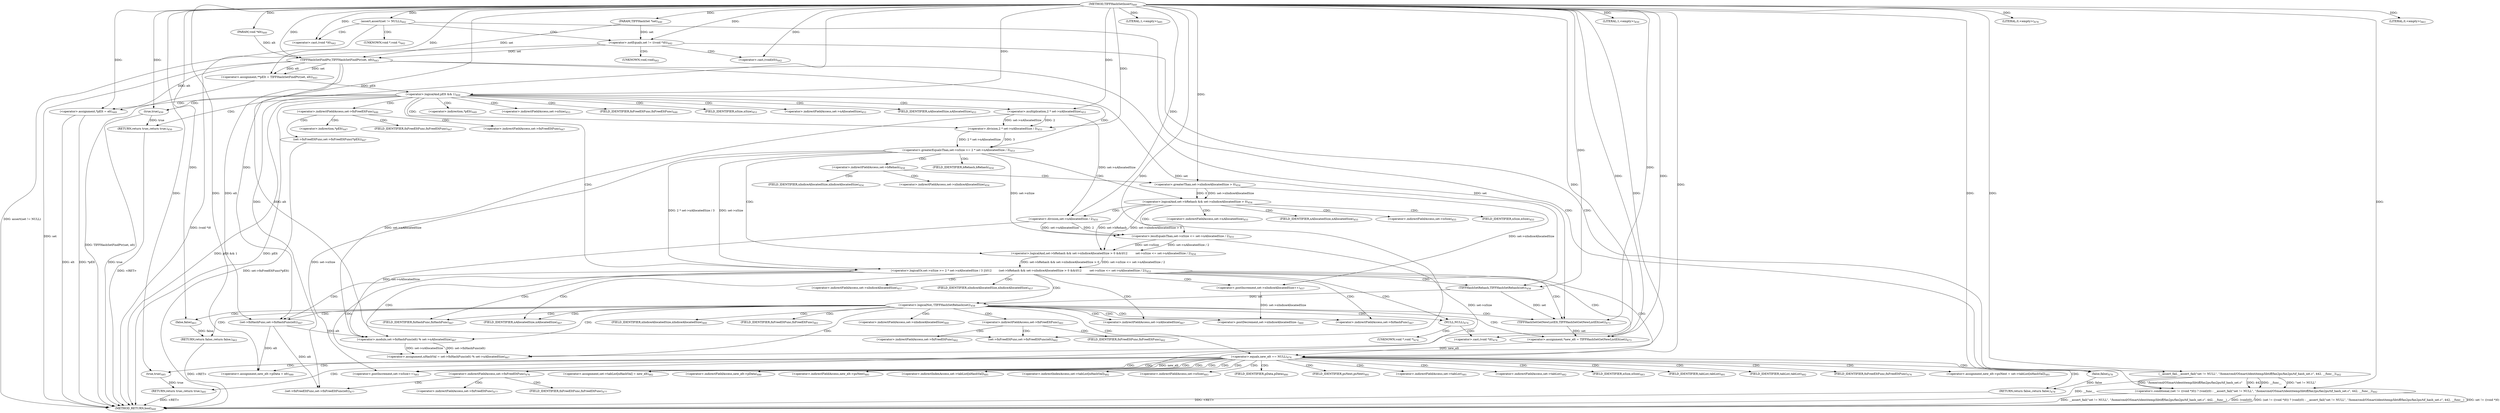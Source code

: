 digraph "TIFFHashSetInsert" {  
"5473" [label = <(METHOD,TIFFHashSetInsert)<SUB>440</SUB>> ]
"5652" [label = <(METHOD_RETURN,bool)<SUB>440</SUB>> ]
"5474" [label = <(PARAM,TIFFHashSet *set)<SUB>440</SUB>> ]
"5475" [label = <(PARAM,void *elt)<SUB>440</SUB>> ]
"5477" [label = <(assert,assert(set != NULL))<SUB>442</SUB>> ]
"5494" [label = <(&lt;operator&gt;.assignment,**pElt = TIFFHashSetFindPtr(set, elt))<SUB>443</SUB>> ]
"5584" [label = <(&lt;operator&gt;.assignment,nHashVal = set-&gt;fnHashFunc(elt) % set-&gt;nAllocatedSize)<SUB>467</SUB>> ]
"5596" [label = <(&lt;operator&gt;.assignment,*new_elt = TIFFHashSetGetNewListElt(set))<SUB>473</SUB>> ]
"5623" [label = <(&lt;operator&gt;.assignment,new_elt-&gt;pData = elt)<SUB>480</SUB>> ]
"5628" [label = <(&lt;operator&gt;.assignment,new_elt-&gt;psNext = set-&gt;tabList[nHashVal])<SUB>481</SUB>> ]
"5637" [label = <(&lt;operator&gt;.assignment,set-&gt;tabList[nHashVal] = new_elt)<SUB>482</SUB>> ]
"5644" [label = <(&lt;operator&gt;.postIncrement,set-&gt;nSize++)<SUB>483</SUB>> ]
"5648" [label = <(RETURN,return true;,return true;)<SUB>485</SUB>> ]
"5500" [label = <(&lt;operator&gt;.logicalAnd,pElt &amp;&amp; 1)<SUB>444</SUB>> ]
"5524" [label = <(&lt;operator&gt;.logicalOr,set-&gt;nSize &gt;= 2 * set-&gt;nAllocatedSize / 3 ||\012        (set-&gt;bRehash &amp;&amp; set-&gt;nIndiceAllocatedSize &gt; 0 &amp;&amp;\012         set-&gt;nSize &lt;= set-&gt;nAllocatedSize / 2))<SUB>453</SUB>> ]
"5601" [label = <(&lt;operator&gt;.equals,new_elt == NULL)<SUB>474</SUB>> ]
"5649" [label = <(true,true)<SUB>485</SUB>> ]
"5479" [label = <(&lt;operator&gt;.conditional,(set != ((void *)0)) ? (void)(0) : __assert_fail(&quot;set != NULL&quot;, &quot;/home/cmd/OSmart/identitemp/libtiff/fax2ps/fax2ps/tif_hash_set.c&quot;, 442, __func__))<SUB>442</SUB>> ]
"5496" [label = <(TIFFHashSetFindPtr,TIFFHashSetFindPtr(set, elt))<SUB>443</SUB>> ]
"5515" [label = <(&lt;operator&gt;.assignment,*pElt = elt)<SUB>449</SUB>> ]
"5519" [label = <(RETURN,return true;,return true;)<SUB>450</SUB>> ]
"5556" [label = <(&lt;operator&gt;.postIncrement,set-&gt;nIndiceAllocatedSize++)<SUB>457</SUB>> ]
"5586" [label = <(&lt;operator&gt;.modulo,set-&gt;fnHashFunc(elt) % set-&gt;nAllocatedSize)<SUB>467</SUB>> ]
"5598" [label = <(TIFFHashSetGetNewListElt,TIFFHashSetGetNewListElt(set))<SUB>473</SUB>> ]
"5619" [label = <(RETURN,return false;,return false;)<SUB>478</SUB>> ]
"5520" [label = <(true,true)<SUB>450</SUB>> ]
"5525" [label = <(&lt;operator&gt;.greaterEqualsThan,set-&gt;nSize &gt;= 2 * set-&gt;nAllocatedSize / 3)<SUB>453</SUB>> ]
"5536" [label = <(&lt;operator&gt;.logicalAnd,set-&gt;bRehash &amp;&amp; set-&gt;nIndiceAllocatedSize &gt; 0 &amp;&amp;\012         set-&gt;nSize &lt;= set-&gt;nAllocatedSize / 2)<SUB>454</SUB>> ]
"5561" [label = <(&lt;operator&gt;.logicalNot,!TIFFHashSetRehash(set))<SUB>458</SUB>> ]
"5587" [label = <(set-&gt;fnHashFunc,set-&gt;fnHashFunc(elt))<SUB>467</SUB>> ]
"5620" [label = <(false,false)<SUB>478</SUB>> ]
"5651" [label = <(LITERAL,1,&lt;empty&gt;)<SUB>485</SUB>> ]
"5480" [label = <(&lt;operator&gt;.notEquals,set != ((void *)0))<SUB>442</SUB>> ]
"5485" [label = <(&lt;operator&gt;.cast,(void)(0))<SUB>442</SUB>> ]
"5488" [label = <(__assert_fail,__assert_fail(&quot;set != NULL&quot;, &quot;/home/cmd/OSmart/identitemp/libtiff/fax2ps/fax2ps/tif_hash_set.c&quot;, 442, __func__))<SUB>442</SUB>> ]
"5509" [label = <(set-&gt;fnFreeEltFunc,set-&gt;fnFreeEltFunc(*pElt))<SUB>447</SUB>> ]
"5529" [label = <(&lt;operator&gt;.division,2 * set-&gt;nAllocatedSize / 3)<SUB>453</SUB>> ]
"5537" [label = <(&lt;operator&gt;.logicalAnd,set-&gt;bRehash &amp;&amp; set-&gt;nIndiceAllocatedSize &gt; 0)<SUB>454</SUB>> ]
"5546" [label = <(&lt;operator&gt;.lessEqualsThan,set-&gt;nSize &lt;= set-&gt;nAllocatedSize / 2)<SUB>455</SUB>> ]
"5565" [label = <(&lt;operator&gt;.postDecrement,set-&gt;nIndiceAllocatedSize--)<SUB>460</SUB>> ]
"5579" [label = <(RETURN,return false;,return false;)<SUB>463</SUB>> ]
"5605" [label = <(&lt;operator&gt;.cast,(void *)0)<SUB>474</SUB>> ]
"5614" [label = <(set-&gt;fnFreeEltFunc,set-&gt;fnFreeEltFunc(elt))<SUB>477</SUB>> ]
"5482" [label = <(&lt;operator&gt;.cast,(void *)0)<SUB>442</SUB>> ]
"5522" [label = <(LITERAL,1,&lt;empty&gt;)<SUB>450</SUB>> ]
"5530" [label = <(&lt;operator&gt;.multiplication,2 * set-&gt;nAllocatedSize)<SUB>453</SUB>> ]
"5541" [label = <(&lt;operator&gt;.greaterThan,set-&gt;nIndiceAllocatedSize &gt; 0)<SUB>454</SUB>> ]
"5550" [label = <(&lt;operator&gt;.division,set-&gt;nAllocatedSize / 2)<SUB>455</SUB>> ]
"5562" [label = <(TIFFHashSetRehash,TIFFHashSetRehash(set))<SUB>458</SUB>> ]
"5580" [label = <(false,false)<SUB>463</SUB>> ]
"5622" [label = <(LITERAL,0,&lt;empty&gt;)<SUB>478</SUB>> ]
"5574" [label = <(set-&gt;fnFreeEltFunc,set-&gt;fnFreeEltFunc(elt))<SUB>462</SUB>> ]
"5582" [label = <(LITERAL,0,&lt;empty&gt;)<SUB>463</SUB>> ]
"5624" [label = <(&lt;operator&gt;.indirectFieldAccess,new_elt-&gt;pData)<SUB>480</SUB>> ]
"5629" [label = <(&lt;operator&gt;.indirectFieldAccess,new_elt-&gt;psNext)<SUB>481</SUB>> ]
"5632" [label = <(&lt;operator&gt;.indirectIndexAccess,set-&gt;tabList[nHashVal])<SUB>481</SUB>> ]
"5638" [label = <(&lt;operator&gt;.indirectIndexAccess,set-&gt;tabList[nHashVal])<SUB>482</SUB>> ]
"5645" [label = <(&lt;operator&gt;.indirectFieldAccess,set-&gt;nSize)<SUB>483</SUB>> ]
"5592" [label = <(&lt;operator&gt;.indirectFieldAccess,set-&gt;nAllocatedSize)<SUB>467</SUB>> ]
"5603" [label = <(NULL,NULL)<SUB>474</SUB>> ]
"5626" [label = <(FIELD_IDENTIFIER,pData,pData)<SUB>480</SUB>> ]
"5631" [label = <(FIELD_IDENTIFIER,psNext,psNext)<SUB>481</SUB>> ]
"5633" [label = <(&lt;operator&gt;.indirectFieldAccess,set-&gt;tabList)<SUB>481</SUB>> ]
"5639" [label = <(&lt;operator&gt;.indirectFieldAccess,set-&gt;tabList)<SUB>482</SUB>> ]
"5647" [label = <(FIELD_IDENTIFIER,nSize,nSize)<SUB>483</SUB>> ]
"5505" [label = <(&lt;operator&gt;.indirectFieldAccess,set-&gt;fnFreeEltFunc)<SUB>446</SUB>> ]
"5516" [label = <(&lt;operator&gt;.indirection,*pElt)<SUB>449</SUB>> ]
"5526" [label = <(&lt;operator&gt;.indirectFieldAccess,set-&gt;nSize)<SUB>453</SUB>> ]
"5557" [label = <(&lt;operator&gt;.indirectFieldAccess,set-&gt;nIndiceAllocatedSize)<SUB>457</SUB>> ]
"5588" [label = <(&lt;operator&gt;.indirectFieldAccess,set-&gt;fnHashFunc)<SUB>467</SUB>> ]
"5594" [label = <(FIELD_IDENTIFIER,nAllocatedSize,nAllocatedSize)<SUB>467</SUB>> ]
"5610" [label = <(&lt;operator&gt;.indirectFieldAccess,set-&gt;fnFreeEltFunc)<SUB>476</SUB>> ]
"5635" [label = <(FIELD_IDENTIFIER,tabList,tabList)<SUB>481</SUB>> ]
"5641" [label = <(FIELD_IDENTIFIER,tabList,tabList)<SUB>482</SUB>> ]
"5486" [label = <(UNKNOWN,void,void)<SUB>442</SUB>> ]
"5507" [label = <(FIELD_IDENTIFIER,fnFreeEltFunc,fnFreeEltFunc)<SUB>446</SUB>> ]
"5528" [label = <(FIELD_IDENTIFIER,nSize,nSize)<SUB>453</SUB>> ]
"5538" [label = <(&lt;operator&gt;.indirectFieldAccess,set-&gt;bRehash)<SUB>454</SUB>> ]
"5547" [label = <(&lt;operator&gt;.indirectFieldAccess,set-&gt;nSize)<SUB>455</SUB>> ]
"5559" [label = <(FIELD_IDENTIFIER,nIndiceAllocatedSize,nIndiceAllocatedSize)<SUB>457</SUB>> ]
"5590" [label = <(FIELD_IDENTIFIER,fnHashFunc,fnHashFunc)<SUB>467</SUB>> ]
"5612" [label = <(FIELD_IDENTIFIER,fnFreeEltFunc,fnFreeEltFunc)<SUB>476</SUB>> ]
"5483" [label = <(UNKNOWN,void *,void *)<SUB>442</SUB>> ]
"5510" [label = <(&lt;operator&gt;.indirectFieldAccess,set-&gt;fnFreeEltFunc)<SUB>447</SUB>> ]
"5513" [label = <(&lt;operator&gt;.indirection,*pElt)<SUB>447</SUB>> ]
"5532" [label = <(&lt;operator&gt;.indirectFieldAccess,set-&gt;nAllocatedSize)<SUB>453</SUB>> ]
"5540" [label = <(FIELD_IDENTIFIER,bRehash,bRehash)<SUB>454</SUB>> ]
"5542" [label = <(&lt;operator&gt;.indirectFieldAccess,set-&gt;nIndiceAllocatedSize)<SUB>454</SUB>> ]
"5549" [label = <(FIELD_IDENTIFIER,nSize,nSize)<SUB>455</SUB>> ]
"5551" [label = <(&lt;operator&gt;.indirectFieldAccess,set-&gt;nAllocatedSize)<SUB>455</SUB>> ]
"5566" [label = <(&lt;operator&gt;.indirectFieldAccess,set-&gt;nIndiceAllocatedSize)<SUB>460</SUB>> ]
"5570" [label = <(&lt;operator&gt;.indirectFieldAccess,set-&gt;fnFreeEltFunc)<SUB>461</SUB>> ]
"5606" [label = <(UNKNOWN,void *,void *)<SUB>474</SUB>> ]
"5615" [label = <(&lt;operator&gt;.indirectFieldAccess,set-&gt;fnFreeEltFunc)<SUB>477</SUB>> ]
"5512" [label = <(FIELD_IDENTIFIER,fnFreeEltFunc,fnFreeEltFunc)<SUB>447</SUB>> ]
"5534" [label = <(FIELD_IDENTIFIER,nAllocatedSize,nAllocatedSize)<SUB>453</SUB>> ]
"5544" [label = <(FIELD_IDENTIFIER,nIndiceAllocatedSize,nIndiceAllocatedSize)<SUB>454</SUB>> ]
"5553" [label = <(FIELD_IDENTIFIER,nAllocatedSize,nAllocatedSize)<SUB>455</SUB>> ]
"5568" [label = <(FIELD_IDENTIFIER,nIndiceAllocatedSize,nIndiceAllocatedSize)<SUB>460</SUB>> ]
"5572" [label = <(FIELD_IDENTIFIER,fnFreeEltFunc,fnFreeEltFunc)<SUB>461</SUB>> ]
"5617" [label = <(FIELD_IDENTIFIER,fnFreeEltFunc,fnFreeEltFunc)<SUB>477</SUB>> ]
"5575" [label = <(&lt;operator&gt;.indirectFieldAccess,set-&gt;fnFreeEltFunc)<SUB>462</SUB>> ]
"5577" [label = <(FIELD_IDENTIFIER,fnFreeEltFunc,fnFreeEltFunc)<SUB>462</SUB>> ]
  "5579" -> "5652"  [ label = "DDG: &lt;RET&gt;"] 
  "5648" -> "5652"  [ label = "DDG: &lt;RET&gt;"] 
  "5619" -> "5652"  [ label = "DDG: &lt;RET&gt;"] 
  "5519" -> "5652"  [ label = "DDG: &lt;RET&gt;"] 
  "5477" -> "5652"  [ label = "DDG: assert(set != NULL)"] 
  "5480" -> "5652"  [ label = "DDG: (void *)0"] 
  "5479" -> "5652"  [ label = "DDG: set != ((void *)0)"] 
  "5479" -> "5652"  [ label = "DDG: __assert_fail(&quot;set != NULL&quot;, &quot;/home/cmd/OSmart/identitemp/libtiff/fax2ps/fax2ps/tif_hash_set.c&quot;, 442, __func__)"] 
  "5479" -> "5652"  [ label = "DDG: (void)(0)"] 
  "5479" -> "5652"  [ label = "DDG: (set != ((void *)0)) ? (void)(0) : __assert_fail(&quot;set != NULL&quot;, &quot;/home/cmd/OSmart/identitemp/libtiff/fax2ps/fax2ps/tif_hash_set.c&quot;, 442, __func__)"] 
  "5496" -> "5652"  [ label = "DDG: set"] 
  "5494" -> "5652"  [ label = "DDG: TIFFHashSetFindPtr(set, elt)"] 
  "5500" -> "5652"  [ label = "DDG: pElt"] 
  "5500" -> "5652"  [ label = "DDG: pElt &amp;&amp; 1"] 
  "5509" -> "5652"  [ label = "DDG: set-&gt;fnFreeEltFunc(*pElt)"] 
  "5515" -> "5652"  [ label = "DDG: *pElt"] 
  "5515" -> "5652"  [ label = "DDG: elt"] 
  "5520" -> "5652"  [ label = "DDG: true"] 
  "5488" -> "5652"  [ label = "DDG: __func__"] 
  "5473" -> "5474"  [ label = "DDG: "] 
  "5473" -> "5475"  [ label = "DDG: "] 
  "5473" -> "5477"  [ label = "DDG: "] 
  "5496" -> "5494"  [ label = "DDG: set"] 
  "5496" -> "5494"  [ label = "DDG: elt"] 
  "5586" -> "5584"  [ label = "DDG: set-&gt;fnHashFunc(elt)"] 
  "5586" -> "5584"  [ label = "DDG: set-&gt;nAllocatedSize"] 
  "5598" -> "5596"  [ label = "DDG: set"] 
  "5587" -> "5623"  [ label = "DDG: elt"] 
  "5473" -> "5623"  [ label = "DDG: "] 
  "5601" -> "5637"  [ label = "DDG: new_elt"] 
  "5473" -> "5637"  [ label = "DDG: "] 
  "5649" -> "5648"  [ label = "DDG: true"] 
  "5473" -> "5494"  [ label = "DDG: "] 
  "5473" -> "5584"  [ label = "DDG: "] 
  "5473" -> "5596"  [ label = "DDG: "] 
  "5525" -> "5644"  [ label = "DDG: set-&gt;nSize"] 
  "5546" -> "5644"  [ label = "DDG: set-&gt;nSize"] 
  "5473" -> "5649"  [ label = "DDG: "] 
  "5473" -> "5479"  [ label = "DDG: "] 
  "5488" -> "5479"  [ label = "DDG: &quot;set != NULL&quot;"] 
  "5488" -> "5479"  [ label = "DDG: &quot;/home/cmd/OSmart/identitemp/libtiff/fax2ps/fax2ps/tif_hash_set.c&quot;"] 
  "5488" -> "5479"  [ label = "DDG: 442"] 
  "5488" -> "5479"  [ label = "DDG: __func__"] 
  "5480" -> "5496"  [ label = "DDG: set"] 
  "5474" -> "5496"  [ label = "DDG: set"] 
  "5473" -> "5496"  [ label = "DDG: "] 
  "5475" -> "5496"  [ label = "DDG: elt"] 
  "5494" -> "5500"  [ label = "DDG: pElt"] 
  "5473" -> "5500"  [ label = "DDG: "] 
  "5496" -> "5515"  [ label = "DDG: elt"] 
  "5473" -> "5515"  [ label = "DDG: "] 
  "5520" -> "5519"  [ label = "DDG: true"] 
  "5525" -> "5524"  [ label = "DDG: set-&gt;nSize"] 
  "5525" -> "5524"  [ label = "DDG: 2 * set-&gt;nAllocatedSize / 3"] 
  "5536" -> "5524"  [ label = "DDG: set-&gt;bRehash &amp;&amp; set-&gt;nIndiceAllocatedSize &gt; 0"] 
  "5536" -> "5524"  [ label = "DDG: set-&gt;nSize &lt;= set-&gt;nAllocatedSize / 2"] 
  "5587" -> "5586"  [ label = "DDG: elt"] 
  "5530" -> "5586"  [ label = "DDG: set-&gt;nAllocatedSize"] 
  "5550" -> "5586"  [ label = "DDG: set-&gt;nAllocatedSize"] 
  "5496" -> "5598"  [ label = "DDG: set"] 
  "5562" -> "5598"  [ label = "DDG: set"] 
  "5473" -> "5598"  [ label = "DDG: "] 
  "5596" -> "5601"  [ label = "DDG: new_elt"] 
  "5473" -> "5601"  [ label = "DDG: "] 
  "5620" -> "5619"  [ label = "DDG: false"] 
  "5473" -> "5520"  [ label = "DDG: "] 
  "5529" -> "5525"  [ label = "DDG: 2 * set-&gt;nAllocatedSize"] 
  "5529" -> "5525"  [ label = "DDG: 3"] 
  "5537" -> "5536"  [ label = "DDG: set-&gt;bRehash"] 
  "5537" -> "5536"  [ label = "DDG: set-&gt;nIndiceAllocatedSize &gt; 0"] 
  "5546" -> "5536"  [ label = "DDG: set-&gt;nSize"] 
  "5546" -> "5536"  [ label = "DDG: set-&gt;nAllocatedSize / 2"] 
  "5541" -> "5556"  [ label = "DDG: set-&gt;nIndiceAllocatedSize"] 
  "5496" -> "5587"  [ label = "DDG: elt"] 
  "5473" -> "5587"  [ label = "DDG: "] 
  "5473" -> "5620"  [ label = "DDG: "] 
  "5473" -> "5651"  [ label = "DDG: "] 
  "5474" -> "5480"  [ label = "DDG: set"] 
  "5473" -> "5480"  [ label = "DDG: "] 
  "5473" -> "5485"  [ label = "DDG: "] 
  "5473" -> "5488"  [ label = "DDG: "] 
  "5530" -> "5529"  [ label = "DDG: 2"] 
  "5530" -> "5529"  [ label = "DDG: set-&gt;nAllocatedSize"] 
  "5473" -> "5529"  [ label = "DDG: "] 
  "5541" -> "5537"  [ label = "DDG: set-&gt;nIndiceAllocatedSize"] 
  "5541" -> "5537"  [ label = "DDG: 0"] 
  "5525" -> "5546"  [ label = "DDG: set-&gt;nSize"] 
  "5550" -> "5546"  [ label = "DDG: set-&gt;nAllocatedSize"] 
  "5550" -> "5546"  [ label = "DDG: 2"] 
  "5562" -> "5561"  [ label = "DDG: set"] 
  "5580" -> "5579"  [ label = "DDG: false"] 
  "5473" -> "5605"  [ label = "DDG: "] 
  "5473" -> "5482"  [ label = "DDG: "] 
  "5473" -> "5522"  [ label = "DDG: "] 
  "5473" -> "5530"  [ label = "DDG: "] 
  "5473" -> "5541"  [ label = "DDG: "] 
  "5530" -> "5550"  [ label = "DDG: set-&gt;nAllocatedSize"] 
  "5473" -> "5550"  [ label = "DDG: "] 
  "5496" -> "5562"  [ label = "DDG: set"] 
  "5473" -> "5562"  [ label = "DDG: "] 
  "5556" -> "5565"  [ label = "DDG: set-&gt;nIndiceAllocatedSize"] 
  "5473" -> "5580"  [ label = "DDG: "] 
  "5587" -> "5614"  [ label = "DDG: elt"] 
  "5473" -> "5614"  [ label = "DDG: "] 
  "5473" -> "5622"  [ label = "DDG: "] 
  "5496" -> "5574"  [ label = "DDG: elt"] 
  "5473" -> "5574"  [ label = "DDG: "] 
  "5473" -> "5582"  [ label = "DDG: "] 
  "5477" -> "5483"  [ label = "CDG: "] 
  "5477" -> "5480"  [ label = "CDG: "] 
  "5477" -> "5479"  [ label = "CDG: "] 
  "5477" -> "5482"  [ label = "CDG: "] 
  "5500" -> "5526"  [ label = "CDG: "] 
  "5500" -> "5534"  [ label = "CDG: "] 
  "5500" -> "5528"  [ label = "CDG: "] 
  "5500" -> "5505"  [ label = "CDG: "] 
  "5500" -> "5530"  [ label = "CDG: "] 
  "5500" -> "5524"  [ label = "CDG: "] 
  "5500" -> "5519"  [ label = "CDG: "] 
  "5500" -> "5515"  [ label = "CDG: "] 
  "5500" -> "5529"  [ label = "CDG: "] 
  "5500" -> "5516"  [ label = "CDG: "] 
  "5500" -> "5520"  [ label = "CDG: "] 
  "5500" -> "5532"  [ label = "CDG: "] 
  "5500" -> "5525"  [ label = "CDG: "] 
  "5500" -> "5507"  [ label = "CDG: "] 
  "5524" -> "5598"  [ label = "CDG: "] 
  "5524" -> "5594"  [ label = "CDG: "] 
  "5524" -> "5603"  [ label = "CDG: "] 
  "5524" -> "5586"  [ label = "CDG: "] 
  "5524" -> "5584"  [ label = "CDG: "] 
  "5524" -> "5561"  [ label = "CDG: "] 
  "5524" -> "5587"  [ label = "CDG: "] 
  "5524" -> "5556"  [ label = "CDG: "] 
  "5524" -> "5590"  [ label = "CDG: "] 
  "5524" -> "5559"  [ label = "CDG: "] 
  "5524" -> "5592"  [ label = "CDG: "] 
  "5524" -> "5557"  [ label = "CDG: "] 
  "5524" -> "5588"  [ label = "CDG: "] 
  "5524" -> "5601"  [ label = "CDG: "] 
  "5524" -> "5596"  [ label = "CDG: "] 
  "5524" -> "5562"  [ label = "CDG: "] 
  "5601" -> "5645"  [ label = "CDG: "] 
  "5601" -> "5641"  [ label = "CDG: "] 
  "5601" -> "5638"  [ label = "CDG: "] 
  "5601" -> "5644"  [ label = "CDG: "] 
  "5601" -> "5629"  [ label = "CDG: "] 
  "5601" -> "5628"  [ label = "CDG: "] 
  "5601" -> "5612"  [ label = "CDG: "] 
  "5601" -> "5620"  [ label = "CDG: "] 
  "5601" -> "5637"  [ label = "CDG: "] 
  "5601" -> "5624"  [ label = "CDG: "] 
  "5601" -> "5639"  [ label = "CDG: "] 
  "5601" -> "5631"  [ label = "CDG: "] 
  "5601" -> "5647"  [ label = "CDG: "] 
  "5601" -> "5632"  [ label = "CDG: "] 
  "5601" -> "5649"  [ label = "CDG: "] 
  "5601" -> "5623"  [ label = "CDG: "] 
  "5601" -> "5633"  [ label = "CDG: "] 
  "5601" -> "5626"  [ label = "CDG: "] 
  "5601" -> "5635"  [ label = "CDG: "] 
  "5601" -> "5619"  [ label = "CDG: "] 
  "5601" -> "5648"  [ label = "CDG: "] 
  "5601" -> "5610"  [ label = "CDG: "] 
  "5525" -> "5537"  [ label = "CDG: "] 
  "5525" -> "5540"  [ label = "CDG: "] 
  "5525" -> "5538"  [ label = "CDG: "] 
  "5525" -> "5536"  [ label = "CDG: "] 
  "5603" -> "5605"  [ label = "CDG: "] 
  "5603" -> "5606"  [ label = "CDG: "] 
  "5480" -> "5488"  [ label = "CDG: "] 
  "5480" -> "5485"  [ label = "CDG: "] 
  "5480" -> "5486"  [ label = "CDG: "] 
  "5505" -> "5509"  [ label = "CDG: "] 
  "5505" -> "5512"  [ label = "CDG: "] 
  "5505" -> "5510"  [ label = "CDG: "] 
  "5505" -> "5513"  [ label = "CDG: "] 
  "5537" -> "5551"  [ label = "CDG: "] 
  "5537" -> "5550"  [ label = "CDG: "] 
  "5537" -> "5547"  [ label = "CDG: "] 
  "5537" -> "5553"  [ label = "CDG: "] 
  "5537" -> "5549"  [ label = "CDG: "] 
  "5537" -> "5546"  [ label = "CDG: "] 
  "5561" -> "5598"  [ label = "CDG: "] 
  "5561" -> "5568"  [ label = "CDG: "] 
  "5561" -> "5594"  [ label = "CDG: "] 
  "5561" -> "5565"  [ label = "CDG: "] 
  "5561" -> "5603"  [ label = "CDG: "] 
  "5561" -> "5586"  [ label = "CDG: "] 
  "5561" -> "5584"  [ label = "CDG: "] 
  "5561" -> "5579"  [ label = "CDG: "] 
  "5561" -> "5572"  [ label = "CDG: "] 
  "5561" -> "5587"  [ label = "CDG: "] 
  "5561" -> "5580"  [ label = "CDG: "] 
  "5561" -> "5590"  [ label = "CDG: "] 
  "5561" -> "5570"  [ label = "CDG: "] 
  "5561" -> "5592"  [ label = "CDG: "] 
  "5561" -> "5588"  [ label = "CDG: "] 
  "5561" -> "5601"  [ label = "CDG: "] 
  "5561" -> "5596"  [ label = "CDG: "] 
  "5561" -> "5566"  [ label = "CDG: "] 
  "5610" -> "5614"  [ label = "CDG: "] 
  "5610" -> "5617"  [ label = "CDG: "] 
  "5610" -> "5615"  [ label = "CDG: "] 
  "5538" -> "5544"  [ label = "CDG: "] 
  "5538" -> "5542"  [ label = "CDG: "] 
  "5538" -> "5541"  [ label = "CDG: "] 
  "5570" -> "5575"  [ label = "CDG: "] 
  "5570" -> "5577"  [ label = "CDG: "] 
  "5570" -> "5574"  [ label = "CDG: "] 
}
